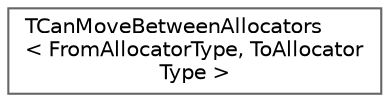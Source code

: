 digraph "Graphical Class Hierarchy"
{
 // INTERACTIVE_SVG=YES
 // LATEX_PDF_SIZE
  bgcolor="transparent";
  edge [fontname=Helvetica,fontsize=10,labelfontname=Helvetica,labelfontsize=10];
  node [fontname=Helvetica,fontsize=10,shape=box,height=0.2,width=0.4];
  rankdir="LR";
  Node0 [id="Node000000",label="TCanMoveBetweenAllocators\l\< FromAllocatorType, ToAllocator\lType \>",height=0.2,width=0.4,color="grey40", fillcolor="white", style="filled",URL="$d1/d11/structTCanMoveBetweenAllocators.html",tooltip=" "];
}
